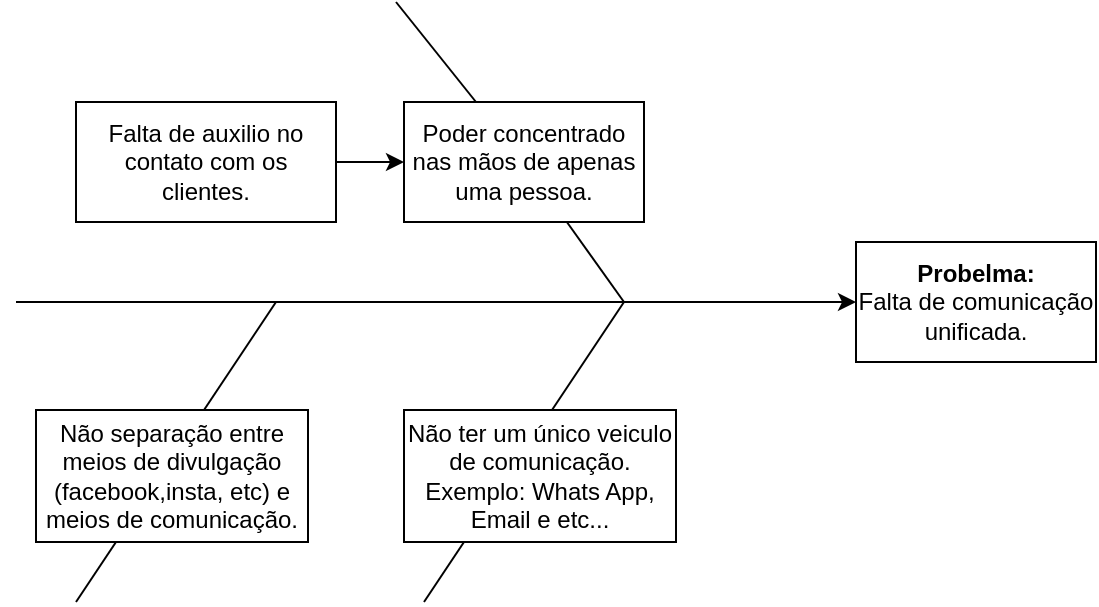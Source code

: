 <mxfile version="12.9.11" type="github"><diagram id="t5kYtE7AMV_H4aW1E43t" name="Page-1"><mxGraphModel dx="821" dy="452" grid="1" gridSize="10" guides="1" tooltips="1" connect="1" arrows="1" fold="1" page="1" pageScale="1" pageWidth="827" pageHeight="1169" math="0" shadow="0"><root><mxCell id="0"/><mxCell id="1" parent="0"/><mxCell id="LYZ3GW82Y73pcZ0CkMxN-9" value="" style="endArrow=classic;html=1;" edge="1" parent="1"><mxGeometry width="50" height="50" relative="1" as="geometry"><mxPoint x="160" y="770" as="sourcePoint"/><mxPoint x="580" y="770" as="targetPoint"/></mxGeometry></mxCell><mxCell id="LYZ3GW82Y73pcZ0CkMxN-25" style="edgeStyle=orthogonalEdgeStyle;rounded=0;orthogonalLoop=1;jettySize=auto;html=1;exitX=1;exitY=0.5;exitDx=0;exitDy=0;" edge="1" parent="1" source="LYZ3GW82Y73pcZ0CkMxN-13" target="LYZ3GW82Y73pcZ0CkMxN-20"><mxGeometry relative="1" as="geometry"/></mxCell><mxCell id="LYZ3GW82Y73pcZ0CkMxN-13" value="&lt;span&gt;Falta de auxilio no contato com os clientes.&lt;/span&gt;" style="rounded=0;whiteSpace=wrap;html=1;" vertex="1" parent="1"><mxGeometry x="190" y="670" width="130" height="60" as="geometry"/></mxCell><mxCell id="LYZ3GW82Y73pcZ0CkMxN-16" value="" style="endArrow=none;html=1;" edge="1" parent="1"><mxGeometry width="50" height="50" relative="1" as="geometry"><mxPoint x="364" y="920" as="sourcePoint"/><mxPoint x="464" y="770" as="targetPoint"/></mxGeometry></mxCell><mxCell id="LYZ3GW82Y73pcZ0CkMxN-17" value="Não ter um único veiculo de comunicação. Exemplo: Whats App, Email e etc..." style="rounded=0;whiteSpace=wrap;html=1;" vertex="1" parent="1"><mxGeometry x="354" y="824" width="136" height="66" as="geometry"/></mxCell><mxCell id="LYZ3GW82Y73pcZ0CkMxN-19" value="" style="endArrow=none;html=1;" edge="1" parent="1" source="LYZ3GW82Y73pcZ0CkMxN-20"><mxGeometry width="50" height="50" relative="1" as="geometry"><mxPoint x="464" y="770" as="sourcePoint"/><mxPoint x="350" y="620" as="targetPoint"/></mxGeometry></mxCell><mxCell id="LYZ3GW82Y73pcZ0CkMxN-20" value="Poder concentrado nas mãos de apenas uma pessoa." style="rounded=0;whiteSpace=wrap;html=1;" vertex="1" parent="1"><mxGeometry x="354" y="670" width="120" height="60" as="geometry"/></mxCell><mxCell id="LYZ3GW82Y73pcZ0CkMxN-23" value="" style="endArrow=none;html=1;" edge="1" parent="1" target="LYZ3GW82Y73pcZ0CkMxN-20"><mxGeometry width="50" height="50" relative="1" as="geometry"><mxPoint x="464" y="770" as="sourcePoint"/><mxPoint x="340" y="630" as="targetPoint"/></mxGeometry></mxCell><mxCell id="LYZ3GW82Y73pcZ0CkMxN-26" value="&lt;b&gt;Probelma:&lt;br&gt;&lt;div&gt;&lt;span style=&quot;font-weight: normal&quot;&gt;Falta de comunicação unificada.&lt;/span&gt;&lt;/div&gt;&lt;/b&gt;" style="rounded=0;whiteSpace=wrap;html=1;align=center;" vertex="1" parent="1"><mxGeometry x="580" y="740" width="120" height="60" as="geometry"/></mxCell><mxCell id="LYZ3GW82Y73pcZ0CkMxN-32" value="" style="endArrow=none;html=1;" edge="1" parent="1"><mxGeometry width="50" height="50" relative="1" as="geometry"><mxPoint x="190" y="920" as="sourcePoint"/><mxPoint x="290" y="770" as="targetPoint"/></mxGeometry></mxCell><mxCell id="LYZ3GW82Y73pcZ0CkMxN-33" value="&lt;div&gt;&lt;font face=&quot;monospace&quot;&gt;&lt;span style=&quot;font-size: 0px&quot;&gt;não separação entre meios de divulgação (facebook,insta, etc) e a de comunicação.&lt;/span&gt;&lt;/font&gt;&lt;/div&gt;&lt;div&gt;&lt;div&gt;Não separação entre meios de divulgação (facebook,insta, etc) e meios de comunicação.&lt;/div&gt;&lt;/div&gt;&lt;div&gt;&lt;br&gt;&lt;/div&gt;" style="rounded=0;whiteSpace=wrap;html=1;" vertex="1" parent="1"><mxGeometry x="170" y="824" width="136" height="66" as="geometry"/></mxCell></root></mxGraphModel></diagram></mxfile>